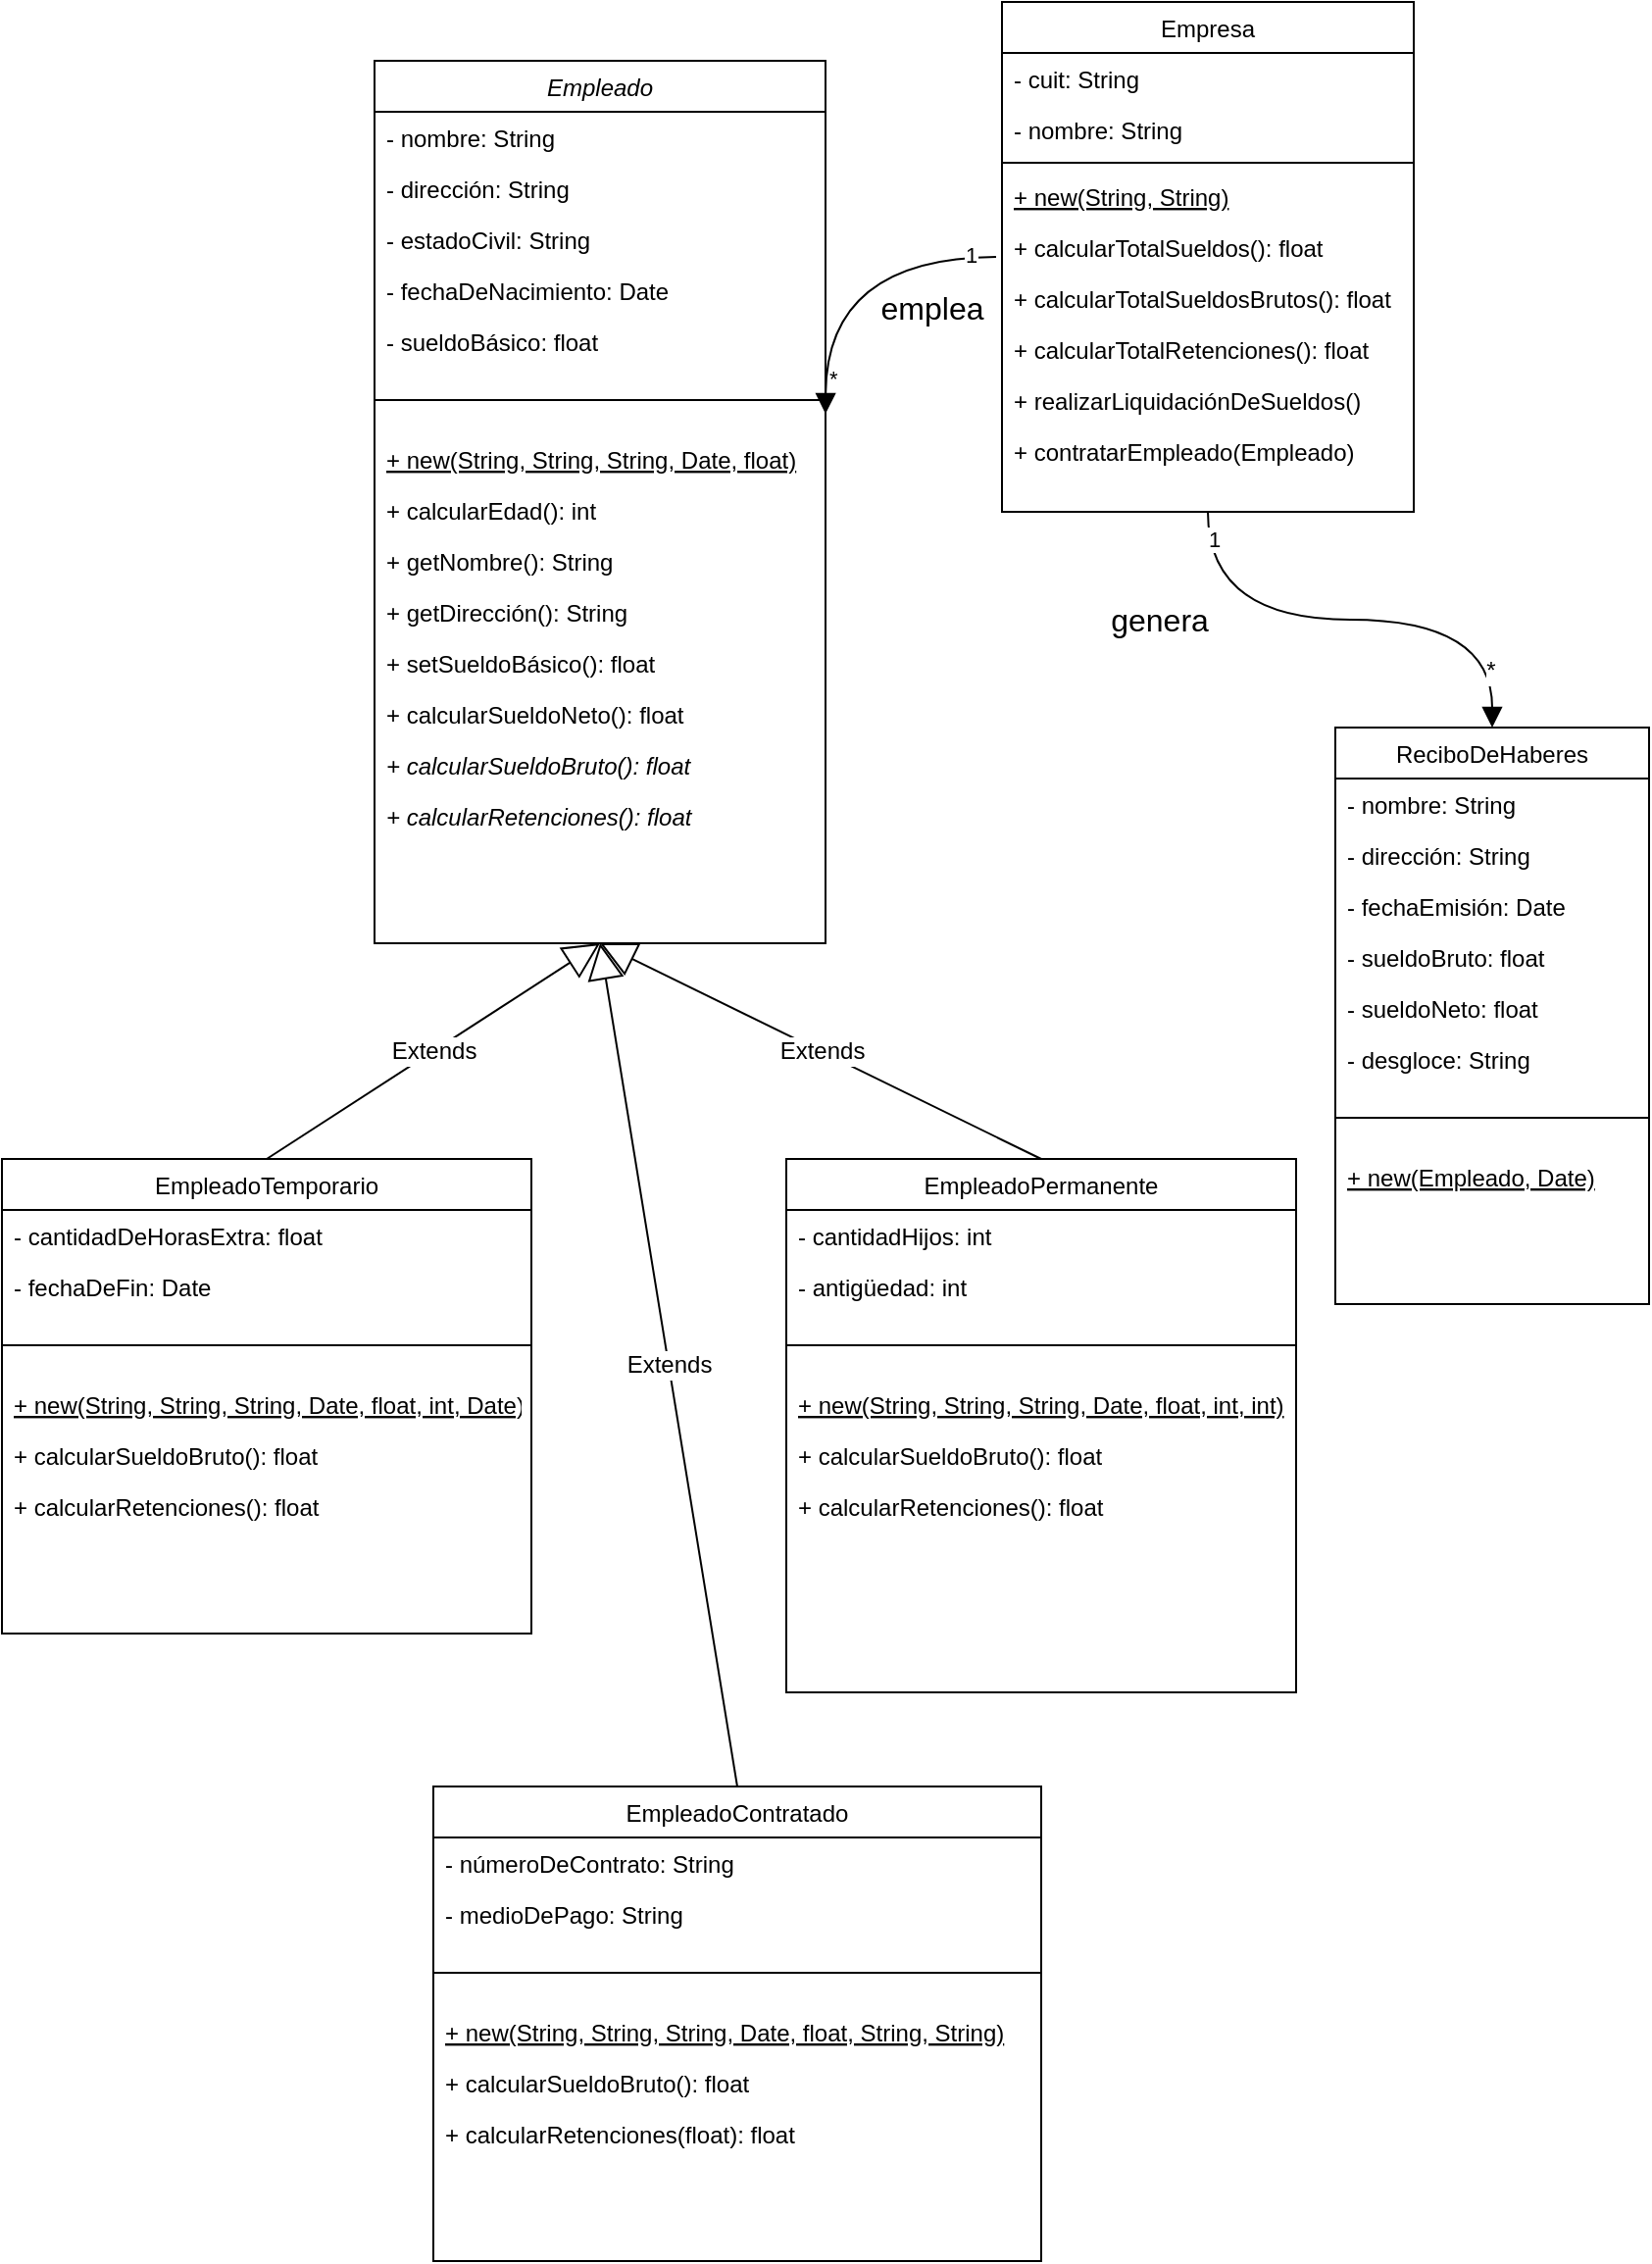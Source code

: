 <mxfile version="24.7.7">
  <diagram id="C5RBs43oDa-KdzZeNtuy" name="Page-1">
    <mxGraphModel dx="2261" dy="746" grid="1" gridSize="10" guides="1" tooltips="1" connect="1" arrows="1" fold="1" page="1" pageScale="1" pageWidth="827" pageHeight="1169" math="0" shadow="0">
      <root>
        <mxCell id="WIyWlLk6GJQsqaUBKTNV-0" />
        <mxCell id="WIyWlLk6GJQsqaUBKTNV-1" parent="WIyWlLk6GJQsqaUBKTNV-0" />
        <mxCell id="zkfFHV4jXpPFQw0GAbJ--0" value="Empresa" style="swimlane;fontStyle=0;align=center;verticalAlign=top;childLayout=stackLayout;horizontal=1;startSize=26;horizontalStack=0;resizeParent=1;resizeLast=0;collapsible=1;marginBottom=0;rounded=0;shadow=0;strokeWidth=1;" parent="WIyWlLk6GJQsqaUBKTNV-1" vertex="1">
          <mxGeometry x="420" y="20" width="210" height="260" as="geometry">
            <mxRectangle x="170" y="70" width="160" height="26" as="alternateBounds" />
          </mxGeometry>
        </mxCell>
        <mxCell id="zkfFHV4jXpPFQw0GAbJ--1" value="- cuit: String" style="text;align=left;verticalAlign=top;spacingLeft=4;spacingRight=4;overflow=hidden;rotatable=0;points=[[0,0.5],[1,0.5]];portConstraint=eastwest;" parent="zkfFHV4jXpPFQw0GAbJ--0" vertex="1">
          <mxGeometry y="26" width="210" height="26" as="geometry" />
        </mxCell>
        <mxCell id="zkfFHV4jXpPFQw0GAbJ--3" value="- nombre: String" style="text;align=left;verticalAlign=top;spacingLeft=4;spacingRight=4;overflow=hidden;rotatable=0;points=[[0,0.5],[1,0.5]];portConstraint=eastwest;rounded=0;shadow=0;html=0;" parent="zkfFHV4jXpPFQw0GAbJ--0" vertex="1">
          <mxGeometry y="52" width="210" height="26" as="geometry" />
        </mxCell>
        <mxCell id="zkfFHV4jXpPFQw0GAbJ--4" value="" style="line;html=1;strokeWidth=1;align=left;verticalAlign=middle;spacingTop=-1;spacingLeft=3;spacingRight=3;rotatable=0;labelPosition=right;points=[];portConstraint=eastwest;" parent="zkfFHV4jXpPFQw0GAbJ--0" vertex="1">
          <mxGeometry y="78" width="210" height="8" as="geometry" />
        </mxCell>
        <mxCell id="t2F7bN5t-ZQDE3GFPDe4-14" value="+ new(String, String)" style="text;align=left;verticalAlign=top;spacingLeft=4;spacingRight=4;overflow=hidden;rotatable=0;points=[[0,0.5],[1,0.5]];portConstraint=eastwest;fontStyle=4" parent="zkfFHV4jXpPFQw0GAbJ--0" vertex="1">
          <mxGeometry y="86" width="210" height="26" as="geometry" />
        </mxCell>
        <mxCell id="Naoxuk_FLumQkQ0aO1D7-34" value="+ calcularTotalSueldos(): float" style="text;align=left;verticalAlign=top;spacingLeft=4;spacingRight=4;overflow=hidden;rotatable=0;points=[[0,0.5],[1,0.5]];portConstraint=eastwest;fontStyle=0" parent="zkfFHV4jXpPFQw0GAbJ--0" vertex="1">
          <mxGeometry y="112" width="210" height="26" as="geometry" />
        </mxCell>
        <mxCell id="Naoxuk_FLumQkQ0aO1D7-35" value="+ calcularTotalSueldosBrutos(): float" style="text;align=left;verticalAlign=top;spacingLeft=4;spacingRight=4;overflow=hidden;rotatable=0;points=[[0,0.5],[1,0.5]];portConstraint=eastwest;fontStyle=0" parent="zkfFHV4jXpPFQw0GAbJ--0" vertex="1">
          <mxGeometry y="138" width="210" height="26" as="geometry" />
        </mxCell>
        <mxCell id="Naoxuk_FLumQkQ0aO1D7-36" value="+ calcularTotalRetenciones(): float" style="text;align=left;verticalAlign=top;spacingLeft=4;spacingRight=4;overflow=hidden;rotatable=0;points=[[0,0.5],[1,0.5]];portConstraint=eastwest;fontStyle=0" parent="zkfFHV4jXpPFQw0GAbJ--0" vertex="1">
          <mxGeometry y="164" width="210" height="26" as="geometry" />
        </mxCell>
        <mxCell id="RjPSyfs4WE9pUOb9Zy2P-0" value="+ realizarLiquidaciónDeSueldos()" style="text;align=left;verticalAlign=top;spacingLeft=4;spacingRight=4;overflow=hidden;rotatable=0;points=[[0,0.5],[1,0.5]];portConstraint=eastwest;fontStyle=0" parent="zkfFHV4jXpPFQw0GAbJ--0" vertex="1">
          <mxGeometry y="190" width="210" height="26" as="geometry" />
        </mxCell>
        <mxCell id="Naoxuk_FLumQkQ0aO1D7-37" value="+ contratarEmpleado(Empleado)" style="text;align=left;verticalAlign=top;spacingLeft=4;spacingRight=4;overflow=hidden;rotatable=0;points=[[0,0.5],[1,0.5]];portConstraint=eastwest;fontStyle=0" parent="zkfFHV4jXpPFQw0GAbJ--0" vertex="1">
          <mxGeometry y="216" width="210" height="26" as="geometry" />
        </mxCell>
        <mxCell id="zkfFHV4jXpPFQw0GAbJ--6" value="Empleado" style="swimlane;fontStyle=2;align=center;verticalAlign=top;childLayout=stackLayout;horizontal=1;startSize=26;horizontalStack=0;resizeParent=1;resizeLast=0;collapsible=1;marginBottom=0;rounded=0;shadow=0;strokeWidth=1;" parent="WIyWlLk6GJQsqaUBKTNV-1" vertex="1">
          <mxGeometry x="100" y="50" width="230" height="450" as="geometry">
            <mxRectangle x="130" y="380" width="160" height="26" as="alternateBounds" />
          </mxGeometry>
        </mxCell>
        <mxCell id="zkfFHV4jXpPFQw0GAbJ--7" value="- nombre: String" style="text;align=left;verticalAlign=top;spacingLeft=4;spacingRight=4;overflow=hidden;rotatable=0;points=[[0,0.5],[1,0.5]];portConstraint=eastwest;" parent="zkfFHV4jXpPFQw0GAbJ--6" vertex="1">
          <mxGeometry y="26" width="230" height="26" as="geometry" />
        </mxCell>
        <mxCell id="zkfFHV4jXpPFQw0GAbJ--8" value="- dirección: String" style="text;align=left;verticalAlign=top;spacingLeft=4;spacingRight=4;overflow=hidden;rotatable=0;points=[[0,0.5],[1,0.5]];portConstraint=eastwest;rounded=0;shadow=0;html=0;" parent="zkfFHV4jXpPFQw0GAbJ--6" vertex="1">
          <mxGeometry y="52" width="230" height="26" as="geometry" />
        </mxCell>
        <mxCell id="Naoxuk_FLumQkQ0aO1D7-0" value="- estadoCivil: String" style="text;align=left;verticalAlign=top;spacingLeft=4;spacingRight=4;overflow=hidden;rotatable=0;points=[[0,0.5],[1,0.5]];portConstraint=eastwest;rounded=0;shadow=0;html=0;" parent="zkfFHV4jXpPFQw0GAbJ--6" vertex="1">
          <mxGeometry y="78" width="230" height="26" as="geometry" />
        </mxCell>
        <mxCell id="Naoxuk_FLumQkQ0aO1D7-1" value="- fechaDeNacimiento: Date" style="text;align=left;verticalAlign=top;spacingLeft=4;spacingRight=4;overflow=hidden;rotatable=0;points=[[0,0.5],[1,0.5]];portConstraint=eastwest;rounded=0;shadow=0;html=0;" parent="zkfFHV4jXpPFQw0GAbJ--6" vertex="1">
          <mxGeometry y="104" width="230" height="26" as="geometry" />
        </mxCell>
        <mxCell id="Naoxuk_FLumQkQ0aO1D7-2" value="- sueldoBásico: float" style="text;align=left;verticalAlign=top;spacingLeft=4;spacingRight=4;overflow=hidden;rotatable=0;points=[[0,0.5],[1,0.5]];portConstraint=eastwest;rounded=0;shadow=0;html=0;" parent="zkfFHV4jXpPFQw0GAbJ--6" vertex="1">
          <mxGeometry y="130" width="230" height="26" as="geometry" />
        </mxCell>
        <mxCell id="zkfFHV4jXpPFQw0GAbJ--9" value="" style="line;html=1;strokeWidth=1;align=left;verticalAlign=middle;spacingTop=-1;spacingLeft=3;spacingRight=3;rotatable=0;labelPosition=right;points=[];portConstraint=eastwest;" parent="zkfFHV4jXpPFQw0GAbJ--6" vertex="1">
          <mxGeometry y="156" width="230" height="34" as="geometry" />
        </mxCell>
        <mxCell id="Naoxuk_FLumQkQ0aO1D7-19" value="+ new(String, String, String, Date, float)" style="text;align=left;verticalAlign=top;spacingLeft=4;spacingRight=4;overflow=hidden;rotatable=0;points=[[0,0.5],[1,0.5]];portConstraint=eastwest;fontStyle=4" parent="zkfFHV4jXpPFQw0GAbJ--6" vertex="1">
          <mxGeometry y="190" width="230" height="26" as="geometry" />
        </mxCell>
        <mxCell id="zkfFHV4jXpPFQw0GAbJ--10" value="+ calcularEdad(): int" style="text;align=left;verticalAlign=top;spacingLeft=4;spacingRight=4;overflow=hidden;rotatable=0;points=[[0,0.5],[1,0.5]];portConstraint=eastwest;fontStyle=0" parent="zkfFHV4jXpPFQw0GAbJ--6" vertex="1">
          <mxGeometry y="216" width="230" height="26" as="geometry" />
        </mxCell>
        <mxCell id="RjPSyfs4WE9pUOb9Zy2P-6" value="+ getNombre(): String" style="text;align=left;verticalAlign=top;spacingLeft=4;spacingRight=4;overflow=hidden;rotatable=0;points=[[0,0.5],[1,0.5]];portConstraint=eastwest;" parent="zkfFHV4jXpPFQw0GAbJ--6" vertex="1">
          <mxGeometry y="242" width="230" height="26" as="geometry" />
        </mxCell>
        <mxCell id="RjPSyfs4WE9pUOb9Zy2P-5" value="+ getDirección(): String" style="text;align=left;verticalAlign=top;spacingLeft=4;spacingRight=4;overflow=hidden;rotatable=0;points=[[0,0.5],[1,0.5]];portConstraint=eastwest;" parent="zkfFHV4jXpPFQw0GAbJ--6" vertex="1">
          <mxGeometry y="268" width="230" height="26" as="geometry" />
        </mxCell>
        <mxCell id="RjPSyfs4WE9pUOb9Zy2P-8" value="+ setSueldoBásico(): float" style="text;align=left;verticalAlign=top;spacingLeft=4;spacingRight=4;overflow=hidden;rotatable=0;points=[[0,0.5],[1,0.5]];portConstraint=eastwest;rounded=0;shadow=0;html=0;" parent="zkfFHV4jXpPFQw0GAbJ--6" vertex="1">
          <mxGeometry y="294" width="230" height="26" as="geometry" />
        </mxCell>
        <mxCell id="Naoxuk_FLumQkQ0aO1D7-27" value="+ calcularSueldoNeto(): float" style="text;align=left;verticalAlign=top;spacingLeft=4;spacingRight=4;overflow=hidden;rotatable=0;points=[[0,0.5],[1,0.5]];portConstraint=eastwest;fontStyle=0" parent="zkfFHV4jXpPFQw0GAbJ--6" vertex="1">
          <mxGeometry y="320" width="230" height="26" as="geometry" />
        </mxCell>
        <mxCell id="t2F7bN5t-ZQDE3GFPDe4-15" value="+ calcularSueldoBruto(): float" style="text;align=left;verticalAlign=top;spacingLeft=4;spacingRight=4;overflow=hidden;rotatable=0;points=[[0,0.5],[1,0.5]];portConstraint=eastwest;fontStyle=2" parent="zkfFHV4jXpPFQw0GAbJ--6" vertex="1">
          <mxGeometry y="346" width="230" height="26" as="geometry" />
        </mxCell>
        <mxCell id="t2F7bN5t-ZQDE3GFPDe4-16" value="+ calcularRetenciones(): float" style="text;align=left;verticalAlign=top;spacingLeft=4;spacingRight=4;overflow=hidden;rotatable=0;points=[[0,0.5],[1,0.5]];portConstraint=eastwest;fontStyle=2" parent="zkfFHV4jXpPFQw0GAbJ--6" vertex="1">
          <mxGeometry y="372" width="230" height="26" as="geometry" />
        </mxCell>
        <mxCell id="Naoxuk_FLumQkQ0aO1D7-3" value="EmpleadoPermanente" style="swimlane;fontStyle=0;align=center;verticalAlign=top;childLayout=stackLayout;horizontal=1;startSize=26;horizontalStack=0;resizeParent=1;resizeLast=0;collapsible=1;marginBottom=0;rounded=0;shadow=0;strokeWidth=1;" parent="WIyWlLk6GJQsqaUBKTNV-1" vertex="1">
          <mxGeometry x="310" y="610" width="260" height="272" as="geometry">
            <mxRectangle x="130" y="380" width="160" height="26" as="alternateBounds" />
          </mxGeometry>
        </mxCell>
        <mxCell id="Naoxuk_FLumQkQ0aO1D7-4" value="- cantidadHijos: int" style="text;align=left;verticalAlign=top;spacingLeft=4;spacingRight=4;overflow=hidden;rotatable=0;points=[[0,0.5],[1,0.5]];portConstraint=eastwest;" parent="Naoxuk_FLumQkQ0aO1D7-3" vertex="1">
          <mxGeometry y="26" width="260" height="26" as="geometry" />
        </mxCell>
        <mxCell id="Naoxuk_FLumQkQ0aO1D7-5" value="- antigüedad: int" style="text;align=left;verticalAlign=top;spacingLeft=4;spacingRight=4;overflow=hidden;rotatable=0;points=[[0,0.5],[1,0.5]];portConstraint=eastwest;rounded=0;shadow=0;html=0;" parent="Naoxuk_FLumQkQ0aO1D7-3" vertex="1">
          <mxGeometry y="52" width="260" height="26" as="geometry" />
        </mxCell>
        <mxCell id="Naoxuk_FLumQkQ0aO1D7-9" value="" style="line;html=1;strokeWidth=1;align=left;verticalAlign=middle;spacingTop=-1;spacingLeft=3;spacingRight=3;rotatable=0;labelPosition=right;points=[];portConstraint=eastwest;" parent="Naoxuk_FLumQkQ0aO1D7-3" vertex="1">
          <mxGeometry y="78" width="260" height="34" as="geometry" />
        </mxCell>
        <mxCell id="t2F7bN5t-ZQDE3GFPDe4-31" value="+ new(String, String, String, Date, float, int, int)" style="text;align=left;verticalAlign=top;spacingLeft=4;spacingRight=4;overflow=hidden;rotatable=0;points=[[0,0.5],[1,0.5]];portConstraint=eastwest;fontStyle=4" parent="Naoxuk_FLumQkQ0aO1D7-3" vertex="1">
          <mxGeometry y="112" width="260" height="26" as="geometry" />
        </mxCell>
        <mxCell id="Naoxuk_FLumQkQ0aO1D7-30" value="+ calcularSueldoBruto(): float" style="text;align=left;verticalAlign=top;spacingLeft=4;spacingRight=4;overflow=hidden;rotatable=0;points=[[0,0.5],[1,0.5]];portConstraint=eastwest;fontStyle=0" parent="Naoxuk_FLumQkQ0aO1D7-3" vertex="1">
          <mxGeometry y="138" width="260" height="26" as="geometry" />
        </mxCell>
        <mxCell id="Naoxuk_FLumQkQ0aO1D7-31" value="+ calcularRetenciones(): float" style="text;align=left;verticalAlign=top;spacingLeft=4;spacingRight=4;overflow=hidden;rotatable=0;points=[[0,0.5],[1,0.5]];portConstraint=eastwest;fontStyle=0" parent="Naoxuk_FLumQkQ0aO1D7-3" vertex="1">
          <mxGeometry y="164" width="260" height="26" as="geometry" />
        </mxCell>
        <mxCell id="Naoxuk_FLumQkQ0aO1D7-11" value="EmpleadoTemporario" style="swimlane;fontStyle=0;align=center;verticalAlign=top;childLayout=stackLayout;horizontal=1;startSize=26;horizontalStack=0;resizeParent=1;resizeLast=0;collapsible=1;marginBottom=0;rounded=0;shadow=0;strokeWidth=1;" parent="WIyWlLk6GJQsqaUBKTNV-1" vertex="1">
          <mxGeometry x="-90" y="610" width="270" height="242" as="geometry">
            <mxRectangle x="130" y="380" width="160" height="26" as="alternateBounds" />
          </mxGeometry>
        </mxCell>
        <mxCell id="Naoxuk_FLumQkQ0aO1D7-14" value="- cantidadDeHorasExtra: float" style="text;align=left;verticalAlign=top;spacingLeft=4;spacingRight=4;overflow=hidden;rotatable=0;points=[[0,0.5],[1,0.5]];portConstraint=eastwest;rounded=0;shadow=0;html=0;" parent="Naoxuk_FLumQkQ0aO1D7-11" vertex="1">
          <mxGeometry y="26" width="270" height="26" as="geometry" />
        </mxCell>
        <mxCell id="Naoxuk_FLumQkQ0aO1D7-29" value="- fechaDeFin: Date" style="text;align=left;verticalAlign=top;spacingLeft=4;spacingRight=4;overflow=hidden;rotatable=0;points=[[0,0.5],[1,0.5]];portConstraint=eastwest;rounded=0;shadow=0;html=0;" parent="Naoxuk_FLumQkQ0aO1D7-11" vertex="1">
          <mxGeometry y="52" width="270" height="26" as="geometry" />
        </mxCell>
        <mxCell id="Naoxuk_FLumQkQ0aO1D7-17" value="" style="line;html=1;strokeWidth=1;align=left;verticalAlign=middle;spacingTop=-1;spacingLeft=3;spacingRight=3;rotatable=0;labelPosition=right;points=[];portConstraint=eastwest;" parent="Naoxuk_FLumQkQ0aO1D7-11" vertex="1">
          <mxGeometry y="78" width="270" height="34" as="geometry" />
        </mxCell>
        <mxCell id="t2F7bN5t-ZQDE3GFPDe4-30" value="+ new(String, String, String, Date, float, int, Date)" style="text;align=left;verticalAlign=top;spacingLeft=4;spacingRight=4;overflow=hidden;rotatable=0;points=[[0,0.5],[1,0.5]];portConstraint=eastwest;fontStyle=4" parent="Naoxuk_FLumQkQ0aO1D7-11" vertex="1">
          <mxGeometry y="112" width="270" height="26" as="geometry" />
        </mxCell>
        <mxCell id="Naoxuk_FLumQkQ0aO1D7-28" value="+ calcularSueldoBruto(): float" style="text;align=left;verticalAlign=top;spacingLeft=4;spacingRight=4;overflow=hidden;rotatable=0;points=[[0,0.5],[1,0.5]];portConstraint=eastwest;fontStyle=0" parent="Naoxuk_FLumQkQ0aO1D7-11" vertex="1">
          <mxGeometry y="138" width="270" height="26" as="geometry" />
        </mxCell>
        <mxCell id="Naoxuk_FLumQkQ0aO1D7-33" value="+ calcularRetenciones(): float" style="text;align=left;verticalAlign=top;spacingLeft=4;spacingRight=4;overflow=hidden;rotatable=0;points=[[0,0.5],[1,0.5]];portConstraint=eastwest;fontStyle=0" parent="Naoxuk_FLumQkQ0aO1D7-11" vertex="1">
          <mxGeometry y="164" width="270" height="26" as="geometry" />
        </mxCell>
        <mxCell id="Naoxuk_FLumQkQ0aO1D7-38" value="ReciboDeHaberes" style="swimlane;fontStyle=0;align=center;verticalAlign=top;childLayout=stackLayout;horizontal=1;startSize=26;horizontalStack=0;resizeParent=1;resizeLast=0;collapsible=1;marginBottom=0;rounded=0;shadow=0;strokeWidth=1;" parent="WIyWlLk6GJQsqaUBKTNV-1" vertex="1">
          <mxGeometry x="590" y="390" width="160" height="294" as="geometry">
            <mxRectangle x="130" y="380" width="160" height="26" as="alternateBounds" />
          </mxGeometry>
        </mxCell>
        <mxCell id="Naoxuk_FLumQkQ0aO1D7-39" value="- nombre: String" style="text;align=left;verticalAlign=top;spacingLeft=4;spacingRight=4;overflow=hidden;rotatable=0;points=[[0,0.5],[1,0.5]];portConstraint=eastwest;" parent="Naoxuk_FLumQkQ0aO1D7-38" vertex="1">
          <mxGeometry y="26" width="160" height="26" as="geometry" />
        </mxCell>
        <mxCell id="Naoxuk_FLumQkQ0aO1D7-40" value="- dirección: String" style="text;align=left;verticalAlign=top;spacingLeft=4;spacingRight=4;overflow=hidden;rotatable=0;points=[[0,0.5],[1,0.5]];portConstraint=eastwest;rounded=0;shadow=0;html=0;" parent="Naoxuk_FLumQkQ0aO1D7-38" vertex="1">
          <mxGeometry y="52" width="160" height="26" as="geometry" />
        </mxCell>
        <mxCell id="Naoxuk_FLumQkQ0aO1D7-45" value="- fechaEmisión: Date" style="text;align=left;verticalAlign=top;spacingLeft=4;spacingRight=4;overflow=hidden;rotatable=0;points=[[0,0.5],[1,0.5]];portConstraint=eastwest;rounded=0;shadow=0;html=0;" parent="Naoxuk_FLumQkQ0aO1D7-38" vertex="1">
          <mxGeometry y="78" width="160" height="26" as="geometry" />
        </mxCell>
        <mxCell id="Naoxuk_FLumQkQ0aO1D7-46" value="- sueldoBruto: float" style="text;align=left;verticalAlign=top;spacingLeft=4;spacingRight=4;overflow=hidden;rotatable=0;points=[[0,0.5],[1,0.5]];portConstraint=eastwest;rounded=0;shadow=0;html=0;" parent="Naoxuk_FLumQkQ0aO1D7-38" vertex="1">
          <mxGeometry y="104" width="160" height="26" as="geometry" />
        </mxCell>
        <mxCell id="Naoxuk_FLumQkQ0aO1D7-47" value="- sueldoNeto: float" style="text;align=left;verticalAlign=top;spacingLeft=4;spacingRight=4;overflow=hidden;rotatable=0;points=[[0,0.5],[1,0.5]];portConstraint=eastwest;rounded=0;shadow=0;html=0;" parent="Naoxuk_FLumQkQ0aO1D7-38" vertex="1">
          <mxGeometry y="130" width="160" height="26" as="geometry" />
        </mxCell>
        <mxCell id="Naoxuk_FLumQkQ0aO1D7-48" value="- desgloce: String" style="text;align=left;verticalAlign=top;spacingLeft=4;spacingRight=4;overflow=hidden;rotatable=0;points=[[0,0.5],[1,0.5]];portConstraint=eastwest;rounded=0;shadow=0;html=0;" parent="Naoxuk_FLumQkQ0aO1D7-38" vertex="1">
          <mxGeometry y="156" width="160" height="26" as="geometry" />
        </mxCell>
        <mxCell id="Naoxuk_FLumQkQ0aO1D7-41" value="" style="line;html=1;strokeWidth=1;align=left;verticalAlign=middle;spacingTop=-1;spacingLeft=3;spacingRight=3;rotatable=0;labelPosition=right;points=[];portConstraint=eastwest;" parent="Naoxuk_FLumQkQ0aO1D7-38" vertex="1">
          <mxGeometry y="182" width="160" height="34" as="geometry" />
        </mxCell>
        <mxCell id="t2F7bN5t-ZQDE3GFPDe4-28" value="+ new(Empleado, Date)" style="text;align=left;verticalAlign=top;spacingLeft=4;spacingRight=4;overflow=hidden;rotatable=0;points=[[0,0.5],[1,0.5]];portConstraint=eastwest;fontStyle=4" parent="Naoxuk_FLumQkQ0aO1D7-38" vertex="1">
          <mxGeometry y="216" width="160" height="26" as="geometry" />
        </mxCell>
        <mxCell id="Naoxuk_FLumQkQ0aO1D7-49" value="EmpleadoContratado" style="swimlane;fontStyle=0;align=center;verticalAlign=top;childLayout=stackLayout;horizontal=1;startSize=26;horizontalStack=0;resizeParent=1;resizeLast=0;collapsible=1;marginBottom=0;rounded=0;shadow=0;strokeWidth=1;" parent="WIyWlLk6GJQsqaUBKTNV-1" vertex="1">
          <mxGeometry x="130" y="930" width="310" height="242" as="geometry">
            <mxRectangle x="210" y="910" width="160" height="26" as="alternateBounds" />
          </mxGeometry>
        </mxCell>
        <mxCell id="Naoxuk_FLumQkQ0aO1D7-50" value="- númeroDeContrato: String" style="text;align=left;verticalAlign=top;spacingLeft=4;spacingRight=4;overflow=hidden;rotatable=0;points=[[0,0.5],[1,0.5]];portConstraint=eastwest;" parent="Naoxuk_FLumQkQ0aO1D7-49" vertex="1">
          <mxGeometry y="26" width="310" height="26" as="geometry" />
        </mxCell>
        <mxCell id="Naoxuk_FLumQkQ0aO1D7-51" value="- medioDePago: String" style="text;align=left;verticalAlign=top;spacingLeft=4;spacingRight=4;overflow=hidden;rotatable=0;points=[[0,0.5],[1,0.5]];portConstraint=eastwest;rounded=0;shadow=0;html=0;" parent="Naoxuk_FLumQkQ0aO1D7-49" vertex="1">
          <mxGeometry y="52" width="310" height="26" as="geometry" />
        </mxCell>
        <mxCell id="Naoxuk_FLumQkQ0aO1D7-52" value="" style="line;html=1;strokeWidth=1;align=left;verticalAlign=middle;spacingTop=-1;spacingLeft=3;spacingRight=3;rotatable=0;labelPosition=right;points=[];portConstraint=eastwest;" parent="Naoxuk_FLumQkQ0aO1D7-49" vertex="1">
          <mxGeometry y="78" width="310" height="34" as="geometry" />
        </mxCell>
        <mxCell id="Y13BAurT9RQZEyCTWnLE-0" value="+ new(String, String, String, Date, float, String, String)" style="text;align=left;verticalAlign=top;spacingLeft=4;spacingRight=4;overflow=hidden;rotatable=0;points=[[0,0.5],[1,0.5]];portConstraint=eastwest;fontStyle=4" parent="Naoxuk_FLumQkQ0aO1D7-49" vertex="1">
          <mxGeometry y="112" width="310" height="26" as="geometry" />
        </mxCell>
        <mxCell id="Naoxuk_FLumQkQ0aO1D7-53" value="+ calcularSueldoBruto(): float" style="text;align=left;verticalAlign=top;spacingLeft=4;spacingRight=4;overflow=hidden;rotatable=0;points=[[0,0.5],[1,0.5]];portConstraint=eastwest;fontStyle=0" parent="Naoxuk_FLumQkQ0aO1D7-49" vertex="1">
          <mxGeometry y="138" width="310" height="26" as="geometry" />
        </mxCell>
        <mxCell id="Naoxuk_FLumQkQ0aO1D7-54" value="+ calcularRetenciones(float): float" style="text;align=left;verticalAlign=top;spacingLeft=4;spacingRight=4;overflow=hidden;rotatable=0;points=[[0,0.5],[1,0.5]];portConstraint=eastwest;fontStyle=0" parent="Naoxuk_FLumQkQ0aO1D7-49" vertex="1">
          <mxGeometry y="164" width="310" height="26" as="geometry" />
        </mxCell>
        <mxCell id="t2F7bN5t-ZQDE3GFPDe4-7" value="" style="endArrow=block;endFill=1;html=1;edgeStyle=orthogonalEdgeStyle;align=left;verticalAlign=top;rounded=0;fontSize=12;startSize=8;endSize=8;curved=1;" parent="WIyWlLk6GJQsqaUBKTNV-1" edge="1">
          <mxGeometry x="-1" relative="1" as="geometry">
            <mxPoint x="417" y="150" as="sourcePoint" />
            <mxPoint x="330" y="230" as="targetPoint" />
          </mxGeometry>
        </mxCell>
        <mxCell id="t2F7bN5t-ZQDE3GFPDe4-8" value="*" style="edgeLabel;resizable=0;html=1;align=left;verticalAlign=bottom;" parent="t2F7bN5t-ZQDE3GFPDe4-7" connectable="0" vertex="1">
          <mxGeometry x="-1" relative="1" as="geometry">
            <mxPoint x="-87" y="70" as="offset" />
          </mxGeometry>
        </mxCell>
        <mxCell id="PJP60vc9jH7IzMfU3PIW-0" value="1" style="edgeLabel;html=1;align=center;verticalAlign=middle;resizable=0;points=[];" vertex="1" connectable="0" parent="t2F7bN5t-ZQDE3GFPDe4-7">
          <mxGeometry x="-0.843" y="-1" relative="1" as="geometry">
            <mxPoint as="offset" />
          </mxGeometry>
        </mxCell>
        <mxCell id="t2F7bN5t-ZQDE3GFPDe4-10" value="emplea" style="text;html=1;align=center;verticalAlign=middle;resizable=0;points=[];autosize=1;strokeColor=none;fillColor=none;fontSize=16;" parent="WIyWlLk6GJQsqaUBKTNV-1" vertex="1">
          <mxGeometry x="344" y="161" width="80" height="30" as="geometry" />
        </mxCell>
        <mxCell id="t2F7bN5t-ZQDE3GFPDe4-11" value="Extends" style="endArrow=block;endSize=16;endFill=0;html=1;rounded=0;fontSize=12;curved=1;exitX=0.5;exitY=0;exitDx=0;exitDy=0;entryX=0.5;entryY=1;entryDx=0;entryDy=0;" parent="WIyWlLk6GJQsqaUBKTNV-1" source="Naoxuk_FLumQkQ0aO1D7-3" target="zkfFHV4jXpPFQw0GAbJ--6" edge="1">
          <mxGeometry width="160" relative="1" as="geometry">
            <mxPoint x="450" y="490" as="sourcePoint" />
            <mxPoint x="610" y="490" as="targetPoint" />
          </mxGeometry>
        </mxCell>
        <mxCell id="t2F7bN5t-ZQDE3GFPDe4-12" value="Extends" style="endArrow=block;endSize=16;endFill=0;html=1;rounded=0;fontSize=12;curved=1;exitX=0.5;exitY=0;exitDx=0;exitDy=0;entryX=0.5;entryY=1;entryDx=0;entryDy=0;" parent="WIyWlLk6GJQsqaUBKTNV-1" source="Naoxuk_FLumQkQ0aO1D7-11" target="zkfFHV4jXpPFQw0GAbJ--6" edge="1">
          <mxGeometry width="160" relative="1" as="geometry">
            <mxPoint x="344" y="620" as="sourcePoint" />
            <mxPoint x="230" y="410" as="targetPoint" />
          </mxGeometry>
        </mxCell>
        <mxCell id="t2F7bN5t-ZQDE3GFPDe4-13" value="Extends" style="endArrow=block;endSize=16;endFill=0;html=1;rounded=0;fontSize=12;curved=1;exitX=0.5;exitY=0;exitDx=0;exitDy=0;entryX=0.5;entryY=1;entryDx=0;entryDy=0;" parent="WIyWlLk6GJQsqaUBKTNV-1" source="Naoxuk_FLumQkQ0aO1D7-49" target="zkfFHV4jXpPFQw0GAbJ--6" edge="1">
          <mxGeometry width="160" relative="1" as="geometry">
            <mxPoint x="393" y="630" as="sourcePoint" />
            <mxPoint x="220" y="440" as="targetPoint" />
          </mxGeometry>
        </mxCell>
        <mxCell id="t2F7bN5t-ZQDE3GFPDe4-21" value="" style="endArrow=block;endFill=1;html=1;edgeStyle=orthogonalEdgeStyle;align=left;verticalAlign=top;rounded=0;fontSize=12;startSize=8;endSize=8;curved=1;entryX=0.5;entryY=0;entryDx=0;entryDy=0;exitX=0.5;exitY=1;exitDx=0;exitDy=0;" parent="WIyWlLk6GJQsqaUBKTNV-1" source="zkfFHV4jXpPFQw0GAbJ--0" target="Naoxuk_FLumQkQ0aO1D7-38" edge="1">
          <mxGeometry x="-1" relative="1" as="geometry">
            <mxPoint x="520" y="320" as="sourcePoint" />
            <mxPoint x="511" y="281.51" as="targetPoint" />
          </mxGeometry>
        </mxCell>
        <mxCell id="t2F7bN5t-ZQDE3GFPDe4-24" value="*" style="edgeLabel;html=1;align=center;verticalAlign=middle;resizable=0;points=[];fontSize=12;" parent="t2F7bN5t-ZQDE3GFPDe4-21" vertex="1" connectable="0">
          <mxGeometry x="0.771" y="-1" relative="1" as="geometry">
            <mxPoint as="offset" />
          </mxGeometry>
        </mxCell>
        <mxCell id="PJP60vc9jH7IzMfU3PIW-1" value="1" style="edgeLabel;html=1;align=center;verticalAlign=middle;resizable=0;points=[];" vertex="1" connectable="0" parent="t2F7bN5t-ZQDE3GFPDe4-21">
          <mxGeometry x="-0.89" y="3" relative="1" as="geometry">
            <mxPoint as="offset" />
          </mxGeometry>
        </mxCell>
        <mxCell id="t2F7bN5t-ZQDE3GFPDe4-26" value="genera" style="text;html=1;align=center;verticalAlign=middle;resizable=0;points=[];autosize=1;strokeColor=none;fillColor=none;fontSize=16;" parent="WIyWlLk6GJQsqaUBKTNV-1" vertex="1">
          <mxGeometry x="465" y="320" width="70" height="30" as="geometry" />
        </mxCell>
      </root>
    </mxGraphModel>
  </diagram>
</mxfile>
